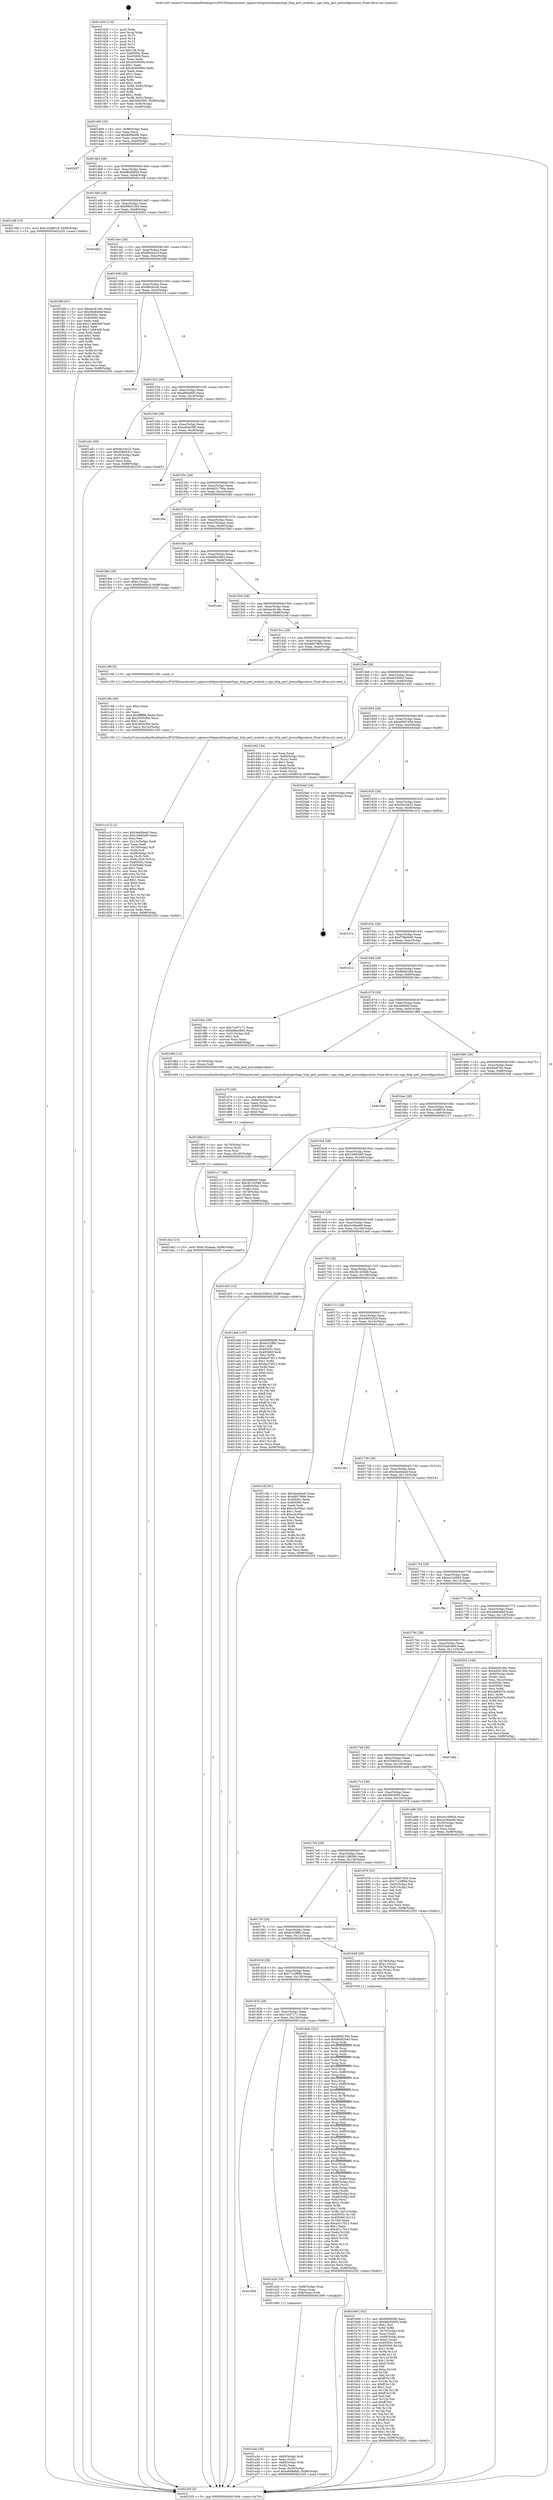 digraph "0x401420" {
  label = "0x401420 (/mnt/c/Users/mathe/Desktop/tcc/POCII/binaries/extr_nginxsrchttpmodulesperlngx_http_perl_module.c_ngx_http_perl_preconfiguration_Final-ollvm.out::main(0))"
  labelloc = "t"
  node[shape=record]

  Entry [label="",width=0.3,height=0.3,shape=circle,fillcolor=black,style=filled]
  "0x401494" [label="{
     0x401494 [32]\l
     | [instrs]\l
     &nbsp;&nbsp;0x401494 \<+6\>: mov -0x98(%rbp),%eax\l
     &nbsp;&nbsp;0x40149a \<+2\>: mov %eax,%ecx\l
     &nbsp;&nbsp;0x40149c \<+6\>: sub $0x80f0b0f6,%ecx\l
     &nbsp;&nbsp;0x4014a2 \<+6\>: mov %eax,-0xac(%rbp)\l
     &nbsp;&nbsp;0x4014a8 \<+6\>: mov %ecx,-0xb0(%rbp)\l
     &nbsp;&nbsp;0x4014ae \<+6\>: je 00000000004020f7 \<main+0xcd7\>\l
  }"]
  "0x4020f7" [label="{
     0x4020f7\l
  }", style=dashed]
  "0x4014b4" [label="{
     0x4014b4 [28]\l
     | [instrs]\l
     &nbsp;&nbsp;0x4014b4 \<+5\>: jmp 00000000004014b9 \<main+0x99\>\l
     &nbsp;&nbsp;0x4014b9 \<+6\>: mov -0xac(%rbp),%eax\l
     &nbsp;&nbsp;0x4014bf \<+5\>: sub $0x88a50654,%eax\l
     &nbsp;&nbsp;0x4014c4 \<+6\>: mov %eax,-0xb4(%rbp)\l
     &nbsp;&nbsp;0x4014ca \<+6\>: je 0000000000401c08 \<main+0x7e8\>\l
  }"]
  Exit [label="",width=0.3,height=0.3,shape=circle,fillcolor=black,style=filled,peripheries=2]
  "0x401c08" [label="{
     0x401c08 [15]\l
     | [instrs]\l
     &nbsp;&nbsp;0x401c08 \<+10\>: movl $0x145d8019,-0x98(%rbp)\l
     &nbsp;&nbsp;0x401c12 \<+5\>: jmp 0000000000402205 \<main+0xde5\>\l
  }"]
  "0x4014d0" [label="{
     0x4014d0 [28]\l
     | [instrs]\l
     &nbsp;&nbsp;0x4014d0 \<+5\>: jmp 00000000004014d5 \<main+0xb5\>\l
     &nbsp;&nbsp;0x4014d5 \<+6\>: mov -0xac(%rbp),%eax\l
     &nbsp;&nbsp;0x4014db \<+5\>: sub $0x89bf1504,%eax\l
     &nbsp;&nbsp;0x4014e0 \<+6\>: mov %eax,-0xb8(%rbp)\l
     &nbsp;&nbsp;0x4014e6 \<+6\>: je 00000000004020b2 \<main+0xc92\>\l
  }"]
  "0x401da2" [label="{
     0x401da2 [15]\l
     | [instrs]\l
     &nbsp;&nbsp;0x401da2 \<+10\>: movl $0xb782eeae,-0x98(%rbp)\l
     &nbsp;&nbsp;0x401dac \<+5\>: jmp 0000000000402205 \<main+0xde5\>\l
  }"]
  "0x4020b2" [label="{
     0x4020b2\l
  }", style=dashed]
  "0x4014ec" [label="{
     0x4014ec [28]\l
     | [instrs]\l
     &nbsp;&nbsp;0x4014ec \<+5\>: jmp 00000000004014f1 \<main+0xd1\>\l
     &nbsp;&nbsp;0x4014f1 \<+6\>: mov -0xac(%rbp),%eax\l
     &nbsp;&nbsp;0x4014f7 \<+5\>: sub $0x89d45ccf,%eax\l
     &nbsp;&nbsp;0x4014fc \<+6\>: mov %eax,-0xbc(%rbp)\l
     &nbsp;&nbsp;0x401502 \<+6\>: je 0000000000401fd9 \<main+0xbb9\>\l
  }"]
  "0x401d8d" [label="{
     0x401d8d [21]\l
     | [instrs]\l
     &nbsp;&nbsp;0x401d8d \<+4\>: mov -0x70(%rbp),%rcx\l
     &nbsp;&nbsp;0x401d91 \<+3\>: mov (%rcx),%rcx\l
     &nbsp;&nbsp;0x401d94 \<+3\>: mov %rcx,%rdi\l
     &nbsp;&nbsp;0x401d97 \<+6\>: mov %eax,-0x140(%rbp)\l
     &nbsp;&nbsp;0x401d9d \<+5\>: call 0000000000401030 \<free@plt\>\l
     | [calls]\l
     &nbsp;&nbsp;0x401030 \{1\} (unknown)\l
  }"]
  "0x401fd9" [label="{
     0x401fd9 [91]\l
     | [instrs]\l
     &nbsp;&nbsp;0x401fd9 \<+5\>: mov $0xbec8149c,%eax\l
     &nbsp;&nbsp;0x401fde \<+5\>: mov $0x49a648ef,%ecx\l
     &nbsp;&nbsp;0x401fe3 \<+7\>: mov 0x40505c,%edx\l
     &nbsp;&nbsp;0x401fea \<+7\>: mov 0x405060,%esi\l
     &nbsp;&nbsp;0x401ff1 \<+2\>: mov %edx,%edi\l
     &nbsp;&nbsp;0x401ff3 \<+6\>: add $0x114663d9,%edi\l
     &nbsp;&nbsp;0x401ff9 \<+3\>: sub $0x1,%edi\l
     &nbsp;&nbsp;0x401ffc \<+6\>: sub $0x114663d9,%edi\l
     &nbsp;&nbsp;0x402002 \<+3\>: imul %edi,%edx\l
     &nbsp;&nbsp;0x402005 \<+3\>: and $0x1,%edx\l
     &nbsp;&nbsp;0x402008 \<+3\>: cmp $0x0,%edx\l
     &nbsp;&nbsp;0x40200b \<+4\>: sete %r8b\l
     &nbsp;&nbsp;0x40200f \<+3\>: cmp $0xa,%esi\l
     &nbsp;&nbsp;0x402012 \<+4\>: setl %r9b\l
     &nbsp;&nbsp;0x402016 \<+3\>: mov %r8b,%r10b\l
     &nbsp;&nbsp;0x402019 \<+3\>: and %r9b,%r10b\l
     &nbsp;&nbsp;0x40201c \<+3\>: xor %r9b,%r8b\l
     &nbsp;&nbsp;0x40201f \<+3\>: or %r8b,%r10b\l
     &nbsp;&nbsp;0x402022 \<+4\>: test $0x1,%r10b\l
     &nbsp;&nbsp;0x402026 \<+3\>: cmovne %ecx,%eax\l
     &nbsp;&nbsp;0x402029 \<+6\>: mov %eax,-0x98(%rbp)\l
     &nbsp;&nbsp;0x40202f \<+5\>: jmp 0000000000402205 \<main+0xde5\>\l
  }"]
  "0x401508" [label="{
     0x401508 [28]\l
     | [instrs]\l
     &nbsp;&nbsp;0x401508 \<+5\>: jmp 000000000040150d \<main+0xed\>\l
     &nbsp;&nbsp;0x40150d \<+6\>: mov -0xac(%rbp),%eax\l
     &nbsp;&nbsp;0x401513 \<+5\>: sub $0x99cfe2c6,%eax\l
     &nbsp;&nbsp;0x401518 \<+6\>: mov %eax,-0xc0(%rbp)\l
     &nbsp;&nbsp;0x40151e \<+6\>: je 0000000000401f14 \<main+0xaf4\>\l
  }"]
  "0x401d70" [label="{
     0x401d70 [29]\l
     | [instrs]\l
     &nbsp;&nbsp;0x401d70 \<+10\>: movabs $0x4030d6,%rdi\l
     &nbsp;&nbsp;0x401d7a \<+4\>: mov -0x60(%rbp),%rcx\l
     &nbsp;&nbsp;0x401d7e \<+2\>: mov %eax,(%rcx)\l
     &nbsp;&nbsp;0x401d80 \<+4\>: mov -0x60(%rbp),%rcx\l
     &nbsp;&nbsp;0x401d84 \<+2\>: mov (%rcx),%esi\l
     &nbsp;&nbsp;0x401d86 \<+2\>: mov $0x0,%al\l
     &nbsp;&nbsp;0x401d88 \<+5\>: call 0000000000401040 \<printf@plt\>\l
     | [calls]\l
     &nbsp;&nbsp;0x401040 \{1\} (unknown)\l
  }"]
  "0x401f14" [label="{
     0x401f14\l
  }", style=dashed]
  "0x401524" [label="{
     0x401524 [28]\l
     | [instrs]\l
     &nbsp;&nbsp;0x401524 \<+5\>: jmp 0000000000401529 \<main+0x109\>\l
     &nbsp;&nbsp;0x401529 \<+6\>: mov -0xac(%rbp),%eax\l
     &nbsp;&nbsp;0x40152f \<+5\>: sub $0xa668dfd5,%eax\l
     &nbsp;&nbsp;0x401534 \<+6\>: mov %eax,-0xc4(%rbp)\l
     &nbsp;&nbsp;0x40153a \<+6\>: je 0000000000401a5c \<main+0x63c\>\l
  }"]
  "0x401cc3" [label="{
     0x401cc3 [112]\l
     | [instrs]\l
     &nbsp;&nbsp;0x401cc3 \<+5\>: mov $0x3ea0dea0,%ecx\l
     &nbsp;&nbsp;0x401cc8 \<+5\>: mov $0x1b993ef0,%edx\l
     &nbsp;&nbsp;0x401ccd \<+2\>: xor %esi,%esi\l
     &nbsp;&nbsp;0x401ccf \<+6\>: mov -0x13c(%rbp),%edi\l
     &nbsp;&nbsp;0x401cd5 \<+3\>: imul %eax,%edi\l
     &nbsp;&nbsp;0x401cd8 \<+4\>: mov -0x70(%rbp),%r8\l
     &nbsp;&nbsp;0x401cdc \<+3\>: mov (%r8),%r8\l
     &nbsp;&nbsp;0x401cdf \<+4\>: mov -0x68(%rbp),%r9\l
     &nbsp;&nbsp;0x401ce3 \<+3\>: movslq (%r9),%r9\l
     &nbsp;&nbsp;0x401ce6 \<+4\>: mov %edi,(%r8,%r9,4)\l
     &nbsp;&nbsp;0x401cea \<+7\>: mov 0x40505c,%eax\l
     &nbsp;&nbsp;0x401cf1 \<+7\>: mov 0x405060,%edi\l
     &nbsp;&nbsp;0x401cf8 \<+3\>: sub $0x1,%esi\l
     &nbsp;&nbsp;0x401cfb \<+3\>: mov %eax,%r10d\l
     &nbsp;&nbsp;0x401cfe \<+3\>: add %esi,%r10d\l
     &nbsp;&nbsp;0x401d01 \<+4\>: imul %r10d,%eax\l
     &nbsp;&nbsp;0x401d05 \<+3\>: and $0x1,%eax\l
     &nbsp;&nbsp;0x401d08 \<+3\>: cmp $0x0,%eax\l
     &nbsp;&nbsp;0x401d0b \<+4\>: sete %r11b\l
     &nbsp;&nbsp;0x401d0f \<+3\>: cmp $0xa,%edi\l
     &nbsp;&nbsp;0x401d12 \<+3\>: setl %bl\l
     &nbsp;&nbsp;0x401d15 \<+3\>: mov %r11b,%r14b\l
     &nbsp;&nbsp;0x401d18 \<+3\>: and %bl,%r14b\l
     &nbsp;&nbsp;0x401d1b \<+3\>: xor %bl,%r11b\l
     &nbsp;&nbsp;0x401d1e \<+3\>: or %r11b,%r14b\l
     &nbsp;&nbsp;0x401d21 \<+4\>: test $0x1,%r14b\l
     &nbsp;&nbsp;0x401d25 \<+3\>: cmovne %edx,%ecx\l
     &nbsp;&nbsp;0x401d28 \<+6\>: mov %ecx,-0x98(%rbp)\l
     &nbsp;&nbsp;0x401d2e \<+5\>: jmp 0000000000402205 \<main+0xde5\>\l
  }"]
  "0x401a5c" [label="{
     0x401a5c [30]\l
     | [instrs]\l
     &nbsp;&nbsp;0x401a5c \<+5\>: mov $0xf4e33e22,%eax\l
     &nbsp;&nbsp;0x401a61 \<+5\>: mov $0x5589241c,%ecx\l
     &nbsp;&nbsp;0x401a66 \<+3\>: mov -0x30(%rbp),%edx\l
     &nbsp;&nbsp;0x401a69 \<+3\>: cmp $0x1,%edx\l
     &nbsp;&nbsp;0x401a6c \<+3\>: cmovl %ecx,%eax\l
     &nbsp;&nbsp;0x401a6f \<+6\>: mov %eax,-0x98(%rbp)\l
     &nbsp;&nbsp;0x401a75 \<+5\>: jmp 0000000000402205 \<main+0xde5\>\l
  }"]
  "0x401540" [label="{
     0x401540 [28]\l
     | [instrs]\l
     &nbsp;&nbsp;0x401540 \<+5\>: jmp 0000000000401545 \<main+0x125\>\l
     &nbsp;&nbsp;0x401545 \<+6\>: mov -0xac(%rbp),%eax\l
     &nbsp;&nbsp;0x40154b \<+5\>: sub $0xad0a03f0,%eax\l
     &nbsp;&nbsp;0x401550 \<+6\>: mov %eax,-0xc8(%rbp)\l
     &nbsp;&nbsp;0x401556 \<+6\>: je 0000000000402197 \<main+0xd77\>\l
  }"]
  "0x401c9b" [label="{
     0x401c9b [40]\l
     | [instrs]\l
     &nbsp;&nbsp;0x401c9b \<+5\>: mov $0x2,%ecx\l
     &nbsp;&nbsp;0x401ca0 \<+1\>: cltd\l
     &nbsp;&nbsp;0x401ca1 \<+2\>: idiv %ecx\l
     &nbsp;&nbsp;0x401ca3 \<+6\>: imul $0xfffffffe,%edx,%ecx\l
     &nbsp;&nbsp;0x401ca9 \<+6\>: sub $0x2050cf0d,%ecx\l
     &nbsp;&nbsp;0x401caf \<+3\>: add $0x1,%ecx\l
     &nbsp;&nbsp;0x401cb2 \<+6\>: add $0x2050cf0d,%ecx\l
     &nbsp;&nbsp;0x401cb8 \<+6\>: mov %ecx,-0x13c(%rbp)\l
     &nbsp;&nbsp;0x401cbe \<+5\>: call 0000000000401160 \<next_i\>\l
     | [calls]\l
     &nbsp;&nbsp;0x401160 \{1\} (/mnt/c/Users/mathe/Desktop/tcc/POCII/binaries/extr_nginxsrchttpmodulesperlngx_http_perl_module.c_ngx_http_perl_preconfiguration_Final-ollvm.out::next_i)\l
  }"]
  "0x402197" [label="{
     0x402197\l
  }", style=dashed]
  "0x40155c" [label="{
     0x40155c [28]\l
     | [instrs]\l
     &nbsp;&nbsp;0x40155c \<+5\>: jmp 0000000000401561 \<main+0x141\>\l
     &nbsp;&nbsp;0x401561 \<+6\>: mov -0xac(%rbp),%eax\l
     &nbsp;&nbsp;0x401567 \<+5\>: sub $0xb0317b0a,%eax\l
     &nbsp;&nbsp;0x40156c \<+6\>: mov %eax,-0xcc(%rbp)\l
     &nbsp;&nbsp;0x401572 \<+6\>: je 0000000000401f4d \<main+0xb2d\>\l
  }"]
  "0x401b66" [label="{
     0x401b66 [162]\l
     | [instrs]\l
     &nbsp;&nbsp;0x401b66 \<+5\>: mov $0x80f0b0f6,%ecx\l
     &nbsp;&nbsp;0x401b6b \<+5\>: mov $0x88a50654,%edx\l
     &nbsp;&nbsp;0x401b70 \<+3\>: mov $0x1,%sil\l
     &nbsp;&nbsp;0x401b73 \<+3\>: xor %r8d,%r8d\l
     &nbsp;&nbsp;0x401b76 \<+4\>: mov -0x70(%rbp),%rdi\l
     &nbsp;&nbsp;0x401b7a \<+3\>: mov %rax,(%rdi)\l
     &nbsp;&nbsp;0x401b7d \<+4\>: mov -0x68(%rbp),%rax\l
     &nbsp;&nbsp;0x401b81 \<+6\>: movl $0x0,(%rax)\l
     &nbsp;&nbsp;0x401b87 \<+8\>: mov 0x40505c,%r9d\l
     &nbsp;&nbsp;0x401b8f \<+8\>: mov 0x405060,%r10d\l
     &nbsp;&nbsp;0x401b97 \<+4\>: sub $0x1,%r8d\l
     &nbsp;&nbsp;0x401b9b \<+3\>: mov %r9d,%r11d\l
     &nbsp;&nbsp;0x401b9e \<+3\>: add %r8d,%r11d\l
     &nbsp;&nbsp;0x401ba1 \<+4\>: imul %r11d,%r9d\l
     &nbsp;&nbsp;0x401ba5 \<+4\>: and $0x1,%r9d\l
     &nbsp;&nbsp;0x401ba9 \<+4\>: cmp $0x0,%r9d\l
     &nbsp;&nbsp;0x401bad \<+3\>: sete %bl\l
     &nbsp;&nbsp;0x401bb0 \<+4\>: cmp $0xa,%r10d\l
     &nbsp;&nbsp;0x401bb4 \<+4\>: setl %r14b\l
     &nbsp;&nbsp;0x401bb8 \<+3\>: mov %bl,%r15b\l
     &nbsp;&nbsp;0x401bbb \<+4\>: xor $0xff,%r15b\l
     &nbsp;&nbsp;0x401bbf \<+3\>: mov %r14b,%r12b\l
     &nbsp;&nbsp;0x401bc2 \<+4\>: xor $0xff,%r12b\l
     &nbsp;&nbsp;0x401bc6 \<+4\>: xor $0x1,%sil\l
     &nbsp;&nbsp;0x401bca \<+3\>: mov %r15b,%r13b\l
     &nbsp;&nbsp;0x401bcd \<+4\>: and $0xff,%r13b\l
     &nbsp;&nbsp;0x401bd1 \<+3\>: and %sil,%bl\l
     &nbsp;&nbsp;0x401bd4 \<+3\>: mov %r12b,%al\l
     &nbsp;&nbsp;0x401bd7 \<+2\>: and $0xff,%al\l
     &nbsp;&nbsp;0x401bd9 \<+3\>: and %sil,%r14b\l
     &nbsp;&nbsp;0x401bdc \<+3\>: or %bl,%r13b\l
     &nbsp;&nbsp;0x401bdf \<+3\>: or %r14b,%al\l
     &nbsp;&nbsp;0x401be2 \<+3\>: xor %al,%r13b\l
     &nbsp;&nbsp;0x401be5 \<+3\>: or %r12b,%r15b\l
     &nbsp;&nbsp;0x401be8 \<+4\>: xor $0xff,%r15b\l
     &nbsp;&nbsp;0x401bec \<+4\>: or $0x1,%sil\l
     &nbsp;&nbsp;0x401bf0 \<+3\>: and %sil,%r15b\l
     &nbsp;&nbsp;0x401bf3 \<+3\>: or %r15b,%r13b\l
     &nbsp;&nbsp;0x401bf6 \<+4\>: test $0x1,%r13b\l
     &nbsp;&nbsp;0x401bfa \<+3\>: cmovne %edx,%ecx\l
     &nbsp;&nbsp;0x401bfd \<+6\>: mov %ecx,-0x98(%rbp)\l
     &nbsp;&nbsp;0x401c03 \<+5\>: jmp 0000000000402205 \<main+0xde5\>\l
  }"]
  "0x401f4d" [label="{
     0x401f4d\l
  }", style=dashed]
  "0x401578" [label="{
     0x401578 [28]\l
     | [instrs]\l
     &nbsp;&nbsp;0x401578 \<+5\>: jmp 000000000040157d \<main+0x15d\>\l
     &nbsp;&nbsp;0x40157d \<+6\>: mov -0xac(%rbp),%eax\l
     &nbsp;&nbsp;0x401583 \<+5\>: sub $0xb782eeae,%eax\l
     &nbsp;&nbsp;0x401588 \<+6\>: mov %eax,-0xd0(%rbp)\l
     &nbsp;&nbsp;0x40158e \<+6\>: je 0000000000401fbd \<main+0xb9d\>\l
  }"]
  "0x401a3e" [label="{
     0x401a3e [30]\l
     | [instrs]\l
     &nbsp;&nbsp;0x401a3e \<+4\>: mov -0x80(%rbp),%rdi\l
     &nbsp;&nbsp;0x401a42 \<+2\>: mov %eax,(%rdi)\l
     &nbsp;&nbsp;0x401a44 \<+4\>: mov -0x80(%rbp),%rdi\l
     &nbsp;&nbsp;0x401a48 \<+2\>: mov (%rdi),%eax\l
     &nbsp;&nbsp;0x401a4a \<+3\>: mov %eax,-0x30(%rbp)\l
     &nbsp;&nbsp;0x401a4d \<+10\>: movl $0xa668dfd5,-0x98(%rbp)\l
     &nbsp;&nbsp;0x401a57 \<+5\>: jmp 0000000000402205 \<main+0xde5\>\l
  }"]
  "0x401fbd" [label="{
     0x401fbd [28]\l
     | [instrs]\l
     &nbsp;&nbsp;0x401fbd \<+7\>: mov -0x90(%rbp),%rax\l
     &nbsp;&nbsp;0x401fc4 \<+6\>: movl $0x0,(%rax)\l
     &nbsp;&nbsp;0x401fca \<+10\>: movl $0x89d45ccf,-0x98(%rbp)\l
     &nbsp;&nbsp;0x401fd4 \<+5\>: jmp 0000000000402205 \<main+0xde5\>\l
  }"]
  "0x401594" [label="{
     0x401594 [28]\l
     | [instrs]\l
     &nbsp;&nbsp;0x401594 \<+5\>: jmp 0000000000401599 \<main+0x179\>\l
     &nbsp;&nbsp;0x401599 \<+6\>: mov -0xac(%rbp),%eax\l
     &nbsp;&nbsp;0x40159f \<+5\>: sub $0xb8ba3662,%eax\l
     &nbsp;&nbsp;0x4015a4 \<+6\>: mov %eax,-0xd4(%rbp)\l
     &nbsp;&nbsp;0x4015aa \<+6\>: je 0000000000401a0a \<main+0x5ea\>\l
  }"]
  "0x401850" [label="{
     0x401850\l
  }", style=dashed]
  "0x401a0a" [label="{
     0x401a0a\l
  }", style=dashed]
  "0x4015b0" [label="{
     0x4015b0 [28]\l
     | [instrs]\l
     &nbsp;&nbsp;0x4015b0 \<+5\>: jmp 00000000004015b5 \<main+0x195\>\l
     &nbsp;&nbsp;0x4015b5 \<+6\>: mov -0xac(%rbp),%eax\l
     &nbsp;&nbsp;0x4015bb \<+5\>: sub $0xbec8149c,%eax\l
     &nbsp;&nbsp;0x4015c0 \<+6\>: mov %eax,-0xd8(%rbp)\l
     &nbsp;&nbsp;0x4015c6 \<+6\>: je 00000000004021ed \<main+0xdcd\>\l
  }"]
  "0x401a2b" [label="{
     0x401a2b [19]\l
     | [instrs]\l
     &nbsp;&nbsp;0x401a2b \<+7\>: mov -0x88(%rbp),%rax\l
     &nbsp;&nbsp;0x401a32 \<+3\>: mov (%rax),%rax\l
     &nbsp;&nbsp;0x401a35 \<+4\>: mov 0x8(%rax),%rdi\l
     &nbsp;&nbsp;0x401a39 \<+5\>: call 0000000000401060 \<atoi@plt\>\l
     | [calls]\l
     &nbsp;&nbsp;0x401060 \{1\} (unknown)\l
  }"]
  "0x4021ed" [label="{
     0x4021ed\l
  }", style=dashed]
  "0x4015cc" [label="{
     0x4015cc [28]\l
     | [instrs]\l
     &nbsp;&nbsp;0x4015cc \<+5\>: jmp 00000000004015d1 \<main+0x1b1\>\l
     &nbsp;&nbsp;0x4015d1 \<+6\>: mov -0xac(%rbp),%eax\l
     &nbsp;&nbsp;0x4015d7 \<+5\>: sub $0xd60796fe,%eax\l
     &nbsp;&nbsp;0x4015dc \<+6\>: mov %eax,-0xdc(%rbp)\l
     &nbsp;&nbsp;0x4015e2 \<+6\>: je 0000000000401c96 \<main+0x876\>\l
  }"]
  "0x401834" [label="{
     0x401834 [28]\l
     | [instrs]\l
     &nbsp;&nbsp;0x401834 \<+5\>: jmp 0000000000401839 \<main+0x419\>\l
     &nbsp;&nbsp;0x401839 \<+6\>: mov -0xac(%rbp),%eax\l
     &nbsp;&nbsp;0x40183f \<+5\>: sub $0x7cc67171,%eax\l
     &nbsp;&nbsp;0x401844 \<+6\>: mov %eax,-0x134(%rbp)\l
     &nbsp;&nbsp;0x40184a \<+6\>: je 0000000000401a2b \<main+0x60b\>\l
  }"]
  "0x401c96" [label="{
     0x401c96 [5]\l
     | [instrs]\l
     &nbsp;&nbsp;0x401c96 \<+5\>: call 0000000000401160 \<next_i\>\l
     | [calls]\l
     &nbsp;&nbsp;0x401160 \{1\} (/mnt/c/Users/mathe/Desktop/tcc/POCII/binaries/extr_nginxsrchttpmodulesperlngx_http_perl_module.c_ngx_http_perl_preconfiguration_Final-ollvm.out::next_i)\l
  }"]
  "0x4015e8" [label="{
     0x4015e8 [28]\l
     | [instrs]\l
     &nbsp;&nbsp;0x4015e8 \<+5\>: jmp 00000000004015ed \<main+0x1cd\>\l
     &nbsp;&nbsp;0x4015ed \<+6\>: mov -0xac(%rbp),%eax\l
     &nbsp;&nbsp;0x4015f3 \<+5\>: sub $0xdc550fc3,%eax\l
     &nbsp;&nbsp;0x4015f8 \<+6\>: mov %eax,-0xe0(%rbp)\l
     &nbsp;&nbsp;0x4015fe \<+6\>: je 0000000000401d42 \<main+0x922\>\l
  }"]
  "0x4018ab" [label="{
     0x4018ab [321]\l
     | [instrs]\l
     &nbsp;&nbsp;0x4018ab \<+5\>: mov $0x89bf1504,%eax\l
     &nbsp;&nbsp;0x4018b0 \<+5\>: mov $0xfb062040,%ecx\l
     &nbsp;&nbsp;0x4018b5 \<+3\>: mov %rsp,%rdx\l
     &nbsp;&nbsp;0x4018b8 \<+4\>: add $0xfffffffffffffff0,%rdx\l
     &nbsp;&nbsp;0x4018bc \<+3\>: mov %rdx,%rsp\l
     &nbsp;&nbsp;0x4018bf \<+7\>: mov %rdx,-0x90(%rbp)\l
     &nbsp;&nbsp;0x4018c6 \<+3\>: mov %rsp,%rdx\l
     &nbsp;&nbsp;0x4018c9 \<+4\>: add $0xfffffffffffffff0,%rdx\l
     &nbsp;&nbsp;0x4018cd \<+3\>: mov %rdx,%rsp\l
     &nbsp;&nbsp;0x4018d0 \<+3\>: mov %rsp,%rsi\l
     &nbsp;&nbsp;0x4018d3 \<+4\>: add $0xfffffffffffffff0,%rsi\l
     &nbsp;&nbsp;0x4018d7 \<+3\>: mov %rsi,%rsp\l
     &nbsp;&nbsp;0x4018da \<+7\>: mov %rsi,-0x88(%rbp)\l
     &nbsp;&nbsp;0x4018e1 \<+3\>: mov %rsp,%rsi\l
     &nbsp;&nbsp;0x4018e4 \<+4\>: add $0xfffffffffffffff0,%rsi\l
     &nbsp;&nbsp;0x4018e8 \<+3\>: mov %rsi,%rsp\l
     &nbsp;&nbsp;0x4018eb \<+4\>: mov %rsi,-0x80(%rbp)\l
     &nbsp;&nbsp;0x4018ef \<+3\>: mov %rsp,%rsi\l
     &nbsp;&nbsp;0x4018f2 \<+4\>: add $0xfffffffffffffff0,%rsi\l
     &nbsp;&nbsp;0x4018f6 \<+3\>: mov %rsi,%rsp\l
     &nbsp;&nbsp;0x4018f9 \<+4\>: mov %rsi,-0x78(%rbp)\l
     &nbsp;&nbsp;0x4018fd \<+3\>: mov %rsp,%rsi\l
     &nbsp;&nbsp;0x401900 \<+4\>: add $0xfffffffffffffff0,%rsi\l
     &nbsp;&nbsp;0x401904 \<+3\>: mov %rsi,%rsp\l
     &nbsp;&nbsp;0x401907 \<+4\>: mov %rsi,-0x70(%rbp)\l
     &nbsp;&nbsp;0x40190b \<+3\>: mov %rsp,%rsi\l
     &nbsp;&nbsp;0x40190e \<+4\>: add $0xfffffffffffffff0,%rsi\l
     &nbsp;&nbsp;0x401912 \<+3\>: mov %rsi,%rsp\l
     &nbsp;&nbsp;0x401915 \<+4\>: mov %rsi,-0x68(%rbp)\l
     &nbsp;&nbsp;0x401919 \<+3\>: mov %rsp,%rsi\l
     &nbsp;&nbsp;0x40191c \<+4\>: add $0xfffffffffffffff0,%rsi\l
     &nbsp;&nbsp;0x401920 \<+3\>: mov %rsi,%rsp\l
     &nbsp;&nbsp;0x401923 \<+4\>: mov %rsi,-0x60(%rbp)\l
     &nbsp;&nbsp;0x401927 \<+3\>: mov %rsp,%rsi\l
     &nbsp;&nbsp;0x40192a \<+4\>: add $0xfffffffffffffff0,%rsi\l
     &nbsp;&nbsp;0x40192e \<+3\>: mov %rsi,%rsp\l
     &nbsp;&nbsp;0x401931 \<+4\>: mov %rsi,-0x58(%rbp)\l
     &nbsp;&nbsp;0x401935 \<+3\>: mov %rsp,%rsi\l
     &nbsp;&nbsp;0x401938 \<+4\>: add $0xfffffffffffffff0,%rsi\l
     &nbsp;&nbsp;0x40193c \<+3\>: mov %rsi,%rsp\l
     &nbsp;&nbsp;0x40193f \<+4\>: mov %rsi,-0x50(%rbp)\l
     &nbsp;&nbsp;0x401943 \<+3\>: mov %rsp,%rsi\l
     &nbsp;&nbsp;0x401946 \<+4\>: add $0xfffffffffffffff0,%rsi\l
     &nbsp;&nbsp;0x40194a \<+3\>: mov %rsi,%rsp\l
     &nbsp;&nbsp;0x40194d \<+4\>: mov %rsi,-0x48(%rbp)\l
     &nbsp;&nbsp;0x401951 \<+3\>: mov %rsp,%rsi\l
     &nbsp;&nbsp;0x401954 \<+4\>: add $0xfffffffffffffff0,%rsi\l
     &nbsp;&nbsp;0x401958 \<+3\>: mov %rsi,%rsp\l
     &nbsp;&nbsp;0x40195b \<+4\>: mov %rsi,-0x40(%rbp)\l
     &nbsp;&nbsp;0x40195f \<+7\>: mov -0x90(%rbp),%rsi\l
     &nbsp;&nbsp;0x401966 \<+6\>: movl $0x0,(%rsi)\l
     &nbsp;&nbsp;0x40196c \<+6\>: mov -0x9c(%rbp),%edi\l
     &nbsp;&nbsp;0x401972 \<+2\>: mov %edi,(%rdx)\l
     &nbsp;&nbsp;0x401974 \<+7\>: mov -0x88(%rbp),%rsi\l
     &nbsp;&nbsp;0x40197b \<+7\>: mov -0xa8(%rbp),%r8\l
     &nbsp;&nbsp;0x401982 \<+3\>: mov %r8,(%rsi)\l
     &nbsp;&nbsp;0x401985 \<+3\>: cmpl $0x2,(%rdx)\l
     &nbsp;&nbsp;0x401988 \<+4\>: setne %r9b\l
     &nbsp;&nbsp;0x40198c \<+4\>: and $0x1,%r9b\l
     &nbsp;&nbsp;0x401990 \<+4\>: mov %r9b,-0x31(%rbp)\l
     &nbsp;&nbsp;0x401994 \<+8\>: mov 0x40505c,%r10d\l
     &nbsp;&nbsp;0x40199c \<+8\>: mov 0x405060,%r11d\l
     &nbsp;&nbsp;0x4019a4 \<+3\>: mov %r10d,%ebx\l
     &nbsp;&nbsp;0x4019a7 \<+6\>: add $0xa01c7b13,%ebx\l
     &nbsp;&nbsp;0x4019ad \<+3\>: sub $0x1,%ebx\l
     &nbsp;&nbsp;0x4019b0 \<+6\>: sub $0xa01c7b13,%ebx\l
     &nbsp;&nbsp;0x4019b6 \<+4\>: imul %ebx,%r10d\l
     &nbsp;&nbsp;0x4019ba \<+4\>: and $0x1,%r10d\l
     &nbsp;&nbsp;0x4019be \<+4\>: cmp $0x0,%r10d\l
     &nbsp;&nbsp;0x4019c2 \<+4\>: sete %r9b\l
     &nbsp;&nbsp;0x4019c6 \<+4\>: cmp $0xa,%r11d\l
     &nbsp;&nbsp;0x4019ca \<+4\>: setl %r14b\l
     &nbsp;&nbsp;0x4019ce \<+3\>: mov %r9b,%r15b\l
     &nbsp;&nbsp;0x4019d1 \<+3\>: and %r14b,%r15b\l
     &nbsp;&nbsp;0x4019d4 \<+3\>: xor %r14b,%r9b\l
     &nbsp;&nbsp;0x4019d7 \<+3\>: or %r9b,%r15b\l
     &nbsp;&nbsp;0x4019da \<+4\>: test $0x1,%r15b\l
     &nbsp;&nbsp;0x4019de \<+3\>: cmovne %ecx,%eax\l
     &nbsp;&nbsp;0x4019e1 \<+6\>: mov %eax,-0x98(%rbp)\l
     &nbsp;&nbsp;0x4019e7 \<+5\>: jmp 0000000000402205 \<main+0xde5\>\l
  }"]
  "0x401d42" [label="{
     0x401d42 [34]\l
     | [instrs]\l
     &nbsp;&nbsp;0x401d42 \<+2\>: xor %eax,%eax\l
     &nbsp;&nbsp;0x401d44 \<+4\>: mov -0x68(%rbp),%rcx\l
     &nbsp;&nbsp;0x401d48 \<+2\>: mov (%rcx),%edx\l
     &nbsp;&nbsp;0x401d4a \<+3\>: sub $0x1,%eax\l
     &nbsp;&nbsp;0x401d4d \<+2\>: sub %eax,%edx\l
     &nbsp;&nbsp;0x401d4f \<+4\>: mov -0x68(%rbp),%rcx\l
     &nbsp;&nbsp;0x401d53 \<+2\>: mov %edx,(%rcx)\l
     &nbsp;&nbsp;0x401d55 \<+10\>: movl $0x145d8019,-0x98(%rbp)\l
     &nbsp;&nbsp;0x401d5f \<+5\>: jmp 0000000000402205 \<main+0xde5\>\l
  }"]
  "0x401604" [label="{
     0x401604 [28]\l
     | [instrs]\l
     &nbsp;&nbsp;0x401604 \<+5\>: jmp 0000000000401609 \<main+0x1e9\>\l
     &nbsp;&nbsp;0x401609 \<+6\>: mov -0xac(%rbp),%eax\l
     &nbsp;&nbsp;0x40160f \<+5\>: sub $0xed567d0d,%eax\l
     &nbsp;&nbsp;0x401614 \<+6\>: mov %eax,-0xe4(%rbp)\l
     &nbsp;&nbsp;0x40161a \<+6\>: je 00000000004020a0 \<main+0xc80\>\l
  }"]
  "0x401818" [label="{
     0x401818 [28]\l
     | [instrs]\l
     &nbsp;&nbsp;0x401818 \<+5\>: jmp 000000000040181d \<main+0x3fd\>\l
     &nbsp;&nbsp;0x40181d \<+6\>: mov -0xac(%rbp),%eax\l
     &nbsp;&nbsp;0x401823 \<+5\>: sub $0x71c2f80b,%eax\l
     &nbsp;&nbsp;0x401828 \<+6\>: mov %eax,-0x130(%rbp)\l
     &nbsp;&nbsp;0x40182e \<+6\>: je 00000000004018ab \<main+0x48b\>\l
  }"]
  "0x4020a0" [label="{
     0x4020a0 [18]\l
     | [instrs]\l
     &nbsp;&nbsp;0x4020a0 \<+3\>: mov -0x2c(%rbp),%eax\l
     &nbsp;&nbsp;0x4020a3 \<+4\>: lea -0x28(%rbp),%rsp\l
     &nbsp;&nbsp;0x4020a7 \<+1\>: pop %rbx\l
     &nbsp;&nbsp;0x4020a8 \<+2\>: pop %r12\l
     &nbsp;&nbsp;0x4020aa \<+2\>: pop %r13\l
     &nbsp;&nbsp;0x4020ac \<+2\>: pop %r14\l
     &nbsp;&nbsp;0x4020ae \<+2\>: pop %r15\l
     &nbsp;&nbsp;0x4020b0 \<+1\>: pop %rbp\l
     &nbsp;&nbsp;0x4020b1 \<+1\>: ret\l
  }"]
  "0x401620" [label="{
     0x401620 [28]\l
     | [instrs]\l
     &nbsp;&nbsp;0x401620 \<+5\>: jmp 0000000000401625 \<main+0x205\>\l
     &nbsp;&nbsp;0x401625 \<+6\>: mov -0xac(%rbp),%eax\l
     &nbsp;&nbsp;0x40162b \<+5\>: sub $0xf4e33e22,%eax\l
     &nbsp;&nbsp;0x401630 \<+6\>: mov %eax,-0xe8(%rbp)\l
     &nbsp;&nbsp;0x401636 \<+6\>: je 0000000000401a7a \<main+0x65a\>\l
  }"]
  "0x401b49" [label="{
     0x401b49 [29]\l
     | [instrs]\l
     &nbsp;&nbsp;0x401b49 \<+4\>: mov -0x78(%rbp),%rax\l
     &nbsp;&nbsp;0x401b4d \<+6\>: movl $0x1,(%rax)\l
     &nbsp;&nbsp;0x401b53 \<+4\>: mov -0x78(%rbp),%rax\l
     &nbsp;&nbsp;0x401b57 \<+3\>: movslq (%rax),%rax\l
     &nbsp;&nbsp;0x401b5a \<+4\>: shl $0x2,%rax\l
     &nbsp;&nbsp;0x401b5e \<+3\>: mov %rax,%rdi\l
     &nbsp;&nbsp;0x401b61 \<+5\>: call 0000000000401050 \<malloc@plt\>\l
     | [calls]\l
     &nbsp;&nbsp;0x401050 \{1\} (unknown)\l
  }"]
  "0x401a7a" [label="{
     0x401a7a\l
  }", style=dashed]
  "0x40163c" [label="{
     0x40163c [28]\l
     | [instrs]\l
     &nbsp;&nbsp;0x40163c \<+5\>: jmp 0000000000401641 \<main+0x221\>\l
     &nbsp;&nbsp;0x401641 \<+6\>: mov -0xac(%rbp),%eax\l
     &nbsp;&nbsp;0x401647 \<+5\>: sub $0xf78b6949,%eax\l
     &nbsp;&nbsp;0x40164c \<+6\>: mov %eax,-0xec(%rbp)\l
     &nbsp;&nbsp;0x401652 \<+6\>: je 0000000000401e12 \<main+0x9f2\>\l
  }"]
  "0x4017fc" [label="{
     0x4017fc [28]\l
     | [instrs]\l
     &nbsp;&nbsp;0x4017fc \<+5\>: jmp 0000000000401801 \<main+0x3e1\>\l
     &nbsp;&nbsp;0x401801 \<+6\>: mov -0xac(%rbp),%eax\l
     &nbsp;&nbsp;0x401807 \<+5\>: sub $0x6c52ff9c,%eax\l
     &nbsp;&nbsp;0x40180c \<+6\>: mov %eax,-0x12c(%rbp)\l
     &nbsp;&nbsp;0x401812 \<+6\>: je 0000000000401b49 \<main+0x729\>\l
  }"]
  "0x401e12" [label="{
     0x401e12\l
  }", style=dashed]
  "0x401658" [label="{
     0x401658 [28]\l
     | [instrs]\l
     &nbsp;&nbsp;0x401658 \<+5\>: jmp 000000000040165d \<main+0x23d\>\l
     &nbsp;&nbsp;0x40165d \<+6\>: mov -0xac(%rbp),%eax\l
     &nbsp;&nbsp;0x401663 \<+5\>: sub $0xfb062040,%eax\l
     &nbsp;&nbsp;0x401668 \<+6\>: mov %eax,-0xf0(%rbp)\l
     &nbsp;&nbsp;0x40166e \<+6\>: je 00000000004019ec \<main+0x5cc\>\l
  }"]
  "0x401f23" [label="{
     0x401f23\l
  }", style=dashed]
  "0x4019ec" [label="{
     0x4019ec [30]\l
     | [instrs]\l
     &nbsp;&nbsp;0x4019ec \<+5\>: mov $0x7cc67171,%eax\l
     &nbsp;&nbsp;0x4019f1 \<+5\>: mov $0xb8ba3662,%ecx\l
     &nbsp;&nbsp;0x4019f6 \<+3\>: mov -0x31(%rbp),%dl\l
     &nbsp;&nbsp;0x4019f9 \<+3\>: test $0x1,%dl\l
     &nbsp;&nbsp;0x4019fc \<+3\>: cmovne %ecx,%eax\l
     &nbsp;&nbsp;0x4019ff \<+6\>: mov %eax,-0x98(%rbp)\l
     &nbsp;&nbsp;0x401a05 \<+5\>: jmp 0000000000402205 \<main+0xde5\>\l
  }"]
  "0x401674" [label="{
     0x401674 [28]\l
     | [instrs]\l
     &nbsp;&nbsp;0x401674 \<+5\>: jmp 0000000000401679 \<main+0x259\>\l
     &nbsp;&nbsp;0x401679 \<+6\>: mov -0xac(%rbp),%eax\l
     &nbsp;&nbsp;0x40167f \<+5\>: sub $0x4d9e60,%eax\l
     &nbsp;&nbsp;0x401684 \<+6\>: mov %eax,-0xf4(%rbp)\l
     &nbsp;&nbsp;0x40168a \<+6\>: je 0000000000401d64 \<main+0x944\>\l
  }"]
  "0x401420" [label="{
     0x401420 [116]\l
     | [instrs]\l
     &nbsp;&nbsp;0x401420 \<+1\>: push %rbp\l
     &nbsp;&nbsp;0x401421 \<+3\>: mov %rsp,%rbp\l
     &nbsp;&nbsp;0x401424 \<+2\>: push %r15\l
     &nbsp;&nbsp;0x401426 \<+2\>: push %r14\l
     &nbsp;&nbsp;0x401428 \<+2\>: push %r13\l
     &nbsp;&nbsp;0x40142a \<+2\>: push %r12\l
     &nbsp;&nbsp;0x40142c \<+1\>: push %rbx\l
     &nbsp;&nbsp;0x40142d \<+7\>: sub $0x138,%rsp\l
     &nbsp;&nbsp;0x401434 \<+7\>: mov 0x40505c,%eax\l
     &nbsp;&nbsp;0x40143b \<+7\>: mov 0x405060,%ecx\l
     &nbsp;&nbsp;0x401442 \<+2\>: mov %eax,%edx\l
     &nbsp;&nbsp;0x401444 \<+6\>: add $0x4450009e,%edx\l
     &nbsp;&nbsp;0x40144a \<+3\>: sub $0x1,%edx\l
     &nbsp;&nbsp;0x40144d \<+6\>: sub $0x4450009e,%edx\l
     &nbsp;&nbsp;0x401453 \<+3\>: imul %edx,%eax\l
     &nbsp;&nbsp;0x401456 \<+3\>: and $0x1,%eax\l
     &nbsp;&nbsp;0x401459 \<+3\>: cmp $0x0,%eax\l
     &nbsp;&nbsp;0x40145c \<+4\>: sete %r8b\l
     &nbsp;&nbsp;0x401460 \<+4\>: and $0x1,%r8b\l
     &nbsp;&nbsp;0x401464 \<+7\>: mov %r8b,-0x92(%rbp)\l
     &nbsp;&nbsp;0x40146b \<+3\>: cmp $0xa,%ecx\l
     &nbsp;&nbsp;0x40146e \<+4\>: setl %r8b\l
     &nbsp;&nbsp;0x401472 \<+4\>: and $0x1,%r8b\l
     &nbsp;&nbsp;0x401476 \<+7\>: mov %r8b,-0x91(%rbp)\l
     &nbsp;&nbsp;0x40147d \<+10\>: movl $0x5fdcf395,-0x98(%rbp)\l
     &nbsp;&nbsp;0x401487 \<+6\>: mov %edi,-0x9c(%rbp)\l
     &nbsp;&nbsp;0x40148d \<+7\>: mov %rsi,-0xa8(%rbp)\l
  }"]
  "0x401d64" [label="{
     0x401d64 [12]\l
     | [instrs]\l
     &nbsp;&nbsp;0x401d64 \<+4\>: mov -0x70(%rbp),%rax\l
     &nbsp;&nbsp;0x401d68 \<+3\>: mov (%rax),%rdi\l
     &nbsp;&nbsp;0x401d6b \<+5\>: call 0000000000401400 \<ngx_http_perl_preconfiguration\>\l
     | [calls]\l
     &nbsp;&nbsp;0x401400 \{1\} (/mnt/c/Users/mathe/Desktop/tcc/POCII/binaries/extr_nginxsrchttpmodulesperlngx_http_perl_module.c_ngx_http_perl_preconfiguration_Final-ollvm.out::ngx_http_perl_preconfiguration)\l
  }"]
  "0x401690" [label="{
     0x401690 [28]\l
     | [instrs]\l
     &nbsp;&nbsp;0x401690 \<+5\>: jmp 0000000000401695 \<main+0x275\>\l
     &nbsp;&nbsp;0x401695 \<+6\>: mov -0xac(%rbp),%eax\l
     &nbsp;&nbsp;0x40169b \<+5\>: sub $0x84af764,%eax\l
     &nbsp;&nbsp;0x4016a0 \<+6\>: mov %eax,-0xf8(%rbp)\l
     &nbsp;&nbsp;0x4016a6 \<+6\>: je 0000000000401fa9 \<main+0xb89\>\l
  }"]
  "0x402205" [label="{
     0x402205 [5]\l
     | [instrs]\l
     &nbsp;&nbsp;0x402205 \<+5\>: jmp 0000000000401494 \<main+0x74\>\l
  }"]
  "0x401fa9" [label="{
     0x401fa9\l
  }", style=dashed]
  "0x4016ac" [label="{
     0x4016ac [28]\l
     | [instrs]\l
     &nbsp;&nbsp;0x4016ac \<+5\>: jmp 00000000004016b1 \<main+0x291\>\l
     &nbsp;&nbsp;0x4016b1 \<+6\>: mov -0xac(%rbp),%eax\l
     &nbsp;&nbsp;0x4016b7 \<+5\>: sub $0x145d8019,%eax\l
     &nbsp;&nbsp;0x4016bc \<+6\>: mov %eax,-0xfc(%rbp)\l
     &nbsp;&nbsp;0x4016c2 \<+6\>: je 0000000000401c17 \<main+0x7f7\>\l
  }"]
  "0x4017e0" [label="{
     0x4017e0 [28]\l
     | [instrs]\l
     &nbsp;&nbsp;0x4017e0 \<+5\>: jmp 00000000004017e5 \<main+0x3c5\>\l
     &nbsp;&nbsp;0x4017e5 \<+6\>: mov -0xac(%rbp),%eax\l
     &nbsp;&nbsp;0x4017eb \<+5\>: sub $0x61188566,%eax\l
     &nbsp;&nbsp;0x4017f0 \<+6\>: mov %eax,-0x128(%rbp)\l
     &nbsp;&nbsp;0x4017f6 \<+6\>: je 0000000000401f23 \<main+0xb03\>\l
  }"]
  "0x401c17" [label="{
     0x401c17 [36]\l
     | [instrs]\l
     &nbsp;&nbsp;0x401c17 \<+5\>: mov $0x4d9e60,%eax\l
     &nbsp;&nbsp;0x401c1c \<+5\>: mov $0x3b1435d8,%ecx\l
     &nbsp;&nbsp;0x401c21 \<+4\>: mov -0x68(%rbp),%rdx\l
     &nbsp;&nbsp;0x401c25 \<+2\>: mov (%rdx),%esi\l
     &nbsp;&nbsp;0x401c27 \<+4\>: mov -0x78(%rbp),%rdx\l
     &nbsp;&nbsp;0x401c2b \<+2\>: cmp (%rdx),%esi\l
     &nbsp;&nbsp;0x401c2d \<+3\>: cmovl %ecx,%eax\l
     &nbsp;&nbsp;0x401c30 \<+6\>: mov %eax,-0x98(%rbp)\l
     &nbsp;&nbsp;0x401c36 \<+5\>: jmp 0000000000402205 \<main+0xde5\>\l
  }"]
  "0x4016c8" [label="{
     0x4016c8 [28]\l
     | [instrs]\l
     &nbsp;&nbsp;0x4016c8 \<+5\>: jmp 00000000004016cd \<main+0x2ad\>\l
     &nbsp;&nbsp;0x4016cd \<+6\>: mov -0xac(%rbp),%eax\l
     &nbsp;&nbsp;0x4016d3 \<+5\>: sub $0x1b993ef0,%eax\l
     &nbsp;&nbsp;0x4016d8 \<+6\>: mov %eax,-0x100(%rbp)\l
     &nbsp;&nbsp;0x4016de \<+6\>: je 0000000000401d33 \<main+0x913\>\l
  }"]
  "0x401876" [label="{
     0x401876 [53]\l
     | [instrs]\l
     &nbsp;&nbsp;0x401876 \<+5\>: mov $0x89bf1504,%eax\l
     &nbsp;&nbsp;0x40187b \<+5\>: mov $0x71c2f80b,%ecx\l
     &nbsp;&nbsp;0x401880 \<+6\>: mov -0x92(%rbp),%dl\l
     &nbsp;&nbsp;0x401886 \<+7\>: mov -0x91(%rbp),%sil\l
     &nbsp;&nbsp;0x40188d \<+3\>: mov %dl,%dil\l
     &nbsp;&nbsp;0x401890 \<+3\>: and %sil,%dil\l
     &nbsp;&nbsp;0x401893 \<+3\>: xor %sil,%dl\l
     &nbsp;&nbsp;0x401896 \<+3\>: or %dl,%dil\l
     &nbsp;&nbsp;0x401899 \<+4\>: test $0x1,%dil\l
     &nbsp;&nbsp;0x40189d \<+3\>: cmovne %ecx,%eax\l
     &nbsp;&nbsp;0x4018a0 \<+6\>: mov %eax,-0x98(%rbp)\l
     &nbsp;&nbsp;0x4018a6 \<+5\>: jmp 0000000000402205 \<main+0xde5\>\l
  }"]
  "0x401d33" [label="{
     0x401d33 [15]\l
     | [instrs]\l
     &nbsp;&nbsp;0x401d33 \<+10\>: movl $0xdc550fc3,-0x98(%rbp)\l
     &nbsp;&nbsp;0x401d3d \<+5\>: jmp 0000000000402205 \<main+0xde5\>\l
  }"]
  "0x4016e4" [label="{
     0x4016e4 [28]\l
     | [instrs]\l
     &nbsp;&nbsp;0x4016e4 \<+5\>: jmp 00000000004016e9 \<main+0x2c9\>\l
     &nbsp;&nbsp;0x4016e9 \<+6\>: mov -0xac(%rbp),%eax\l
     &nbsp;&nbsp;0x4016ef \<+5\>: sub $0x2c36ae69,%eax\l
     &nbsp;&nbsp;0x4016f4 \<+6\>: mov %eax,-0x104(%rbp)\l
     &nbsp;&nbsp;0x4016fa \<+6\>: je 0000000000401ab6 \<main+0x696\>\l
  }"]
  "0x4017c4" [label="{
     0x4017c4 [28]\l
     | [instrs]\l
     &nbsp;&nbsp;0x4017c4 \<+5\>: jmp 00000000004017c9 \<main+0x3a9\>\l
     &nbsp;&nbsp;0x4017c9 \<+6\>: mov -0xac(%rbp),%eax\l
     &nbsp;&nbsp;0x4017cf \<+5\>: sub $0x5fdcf395,%eax\l
     &nbsp;&nbsp;0x4017d4 \<+6\>: mov %eax,-0x124(%rbp)\l
     &nbsp;&nbsp;0x4017da \<+6\>: je 0000000000401876 \<main+0x456\>\l
  }"]
  "0x401ab6" [label="{
     0x401ab6 [147]\l
     | [instrs]\l
     &nbsp;&nbsp;0x401ab6 \<+5\>: mov $0x80f0b0f6,%eax\l
     &nbsp;&nbsp;0x401abb \<+5\>: mov $0x6c52ff9c,%ecx\l
     &nbsp;&nbsp;0x401ac0 \<+2\>: mov $0x1,%dl\l
     &nbsp;&nbsp;0x401ac2 \<+7\>: mov 0x40505c,%esi\l
     &nbsp;&nbsp;0x401ac9 \<+7\>: mov 0x405060,%edi\l
     &nbsp;&nbsp;0x401ad0 \<+3\>: mov %esi,%r8d\l
     &nbsp;&nbsp;0x401ad3 \<+7\>: sub $0x6a374f12,%r8d\l
     &nbsp;&nbsp;0x401ada \<+4\>: sub $0x1,%r8d\l
     &nbsp;&nbsp;0x401ade \<+7\>: add $0x6a374f12,%r8d\l
     &nbsp;&nbsp;0x401ae5 \<+4\>: imul %r8d,%esi\l
     &nbsp;&nbsp;0x401ae9 \<+3\>: and $0x1,%esi\l
     &nbsp;&nbsp;0x401aec \<+3\>: cmp $0x0,%esi\l
     &nbsp;&nbsp;0x401aef \<+4\>: sete %r9b\l
     &nbsp;&nbsp;0x401af3 \<+3\>: cmp $0xa,%edi\l
     &nbsp;&nbsp;0x401af6 \<+4\>: setl %r10b\l
     &nbsp;&nbsp;0x401afa \<+3\>: mov %r9b,%r11b\l
     &nbsp;&nbsp;0x401afd \<+4\>: xor $0xff,%r11b\l
     &nbsp;&nbsp;0x401b01 \<+3\>: mov %r10b,%bl\l
     &nbsp;&nbsp;0x401b04 \<+3\>: xor $0xff,%bl\l
     &nbsp;&nbsp;0x401b07 \<+3\>: xor $0x1,%dl\l
     &nbsp;&nbsp;0x401b0a \<+3\>: mov %r11b,%r14b\l
     &nbsp;&nbsp;0x401b0d \<+4\>: and $0xff,%r14b\l
     &nbsp;&nbsp;0x401b11 \<+3\>: and %dl,%r9b\l
     &nbsp;&nbsp;0x401b14 \<+3\>: mov %bl,%r15b\l
     &nbsp;&nbsp;0x401b17 \<+4\>: and $0xff,%r15b\l
     &nbsp;&nbsp;0x401b1b \<+3\>: and %dl,%r10b\l
     &nbsp;&nbsp;0x401b1e \<+3\>: or %r9b,%r14b\l
     &nbsp;&nbsp;0x401b21 \<+3\>: or %r10b,%r15b\l
     &nbsp;&nbsp;0x401b24 \<+3\>: xor %r15b,%r14b\l
     &nbsp;&nbsp;0x401b27 \<+3\>: or %bl,%r11b\l
     &nbsp;&nbsp;0x401b2a \<+4\>: xor $0xff,%r11b\l
     &nbsp;&nbsp;0x401b2e \<+3\>: or $0x1,%dl\l
     &nbsp;&nbsp;0x401b31 \<+3\>: and %dl,%r11b\l
     &nbsp;&nbsp;0x401b34 \<+3\>: or %r11b,%r14b\l
     &nbsp;&nbsp;0x401b37 \<+4\>: test $0x1,%r14b\l
     &nbsp;&nbsp;0x401b3b \<+3\>: cmovne %ecx,%eax\l
     &nbsp;&nbsp;0x401b3e \<+6\>: mov %eax,-0x98(%rbp)\l
     &nbsp;&nbsp;0x401b44 \<+5\>: jmp 0000000000402205 \<main+0xde5\>\l
  }"]
  "0x401700" [label="{
     0x401700 [28]\l
     | [instrs]\l
     &nbsp;&nbsp;0x401700 \<+5\>: jmp 0000000000401705 \<main+0x2e5\>\l
     &nbsp;&nbsp;0x401705 \<+6\>: mov -0xac(%rbp),%eax\l
     &nbsp;&nbsp;0x40170b \<+5\>: sub $0x3b1435d8,%eax\l
     &nbsp;&nbsp;0x401710 \<+6\>: mov %eax,-0x108(%rbp)\l
     &nbsp;&nbsp;0x401716 \<+6\>: je 0000000000401c3b \<main+0x81b\>\l
  }"]
  "0x401a98" [label="{
     0x401a98 [30]\l
     | [instrs]\l
     &nbsp;&nbsp;0x401a98 \<+5\>: mov $0x4410d85d,%eax\l
     &nbsp;&nbsp;0x401a9d \<+5\>: mov $0x2c36ae69,%ecx\l
     &nbsp;&nbsp;0x401aa2 \<+3\>: mov -0x30(%rbp),%edx\l
     &nbsp;&nbsp;0x401aa5 \<+3\>: cmp $0x0,%edx\l
     &nbsp;&nbsp;0x401aa8 \<+3\>: cmove %ecx,%eax\l
     &nbsp;&nbsp;0x401aab \<+6\>: mov %eax,-0x98(%rbp)\l
     &nbsp;&nbsp;0x401ab1 \<+5\>: jmp 0000000000402205 \<main+0xde5\>\l
  }"]
  "0x401c3b" [label="{
     0x401c3b [91]\l
     | [instrs]\l
     &nbsp;&nbsp;0x401c3b \<+5\>: mov $0x3ea0dea0,%eax\l
     &nbsp;&nbsp;0x401c40 \<+5\>: mov $0xd60796fe,%ecx\l
     &nbsp;&nbsp;0x401c45 \<+7\>: mov 0x40505c,%edx\l
     &nbsp;&nbsp;0x401c4c \<+7\>: mov 0x405060,%esi\l
     &nbsp;&nbsp;0x401c53 \<+2\>: mov %edx,%edi\l
     &nbsp;&nbsp;0x401c55 \<+6\>: add $0xccb304a1,%edi\l
     &nbsp;&nbsp;0x401c5b \<+3\>: sub $0x1,%edi\l
     &nbsp;&nbsp;0x401c5e \<+6\>: sub $0xccb304a1,%edi\l
     &nbsp;&nbsp;0x401c64 \<+3\>: imul %edi,%edx\l
     &nbsp;&nbsp;0x401c67 \<+3\>: and $0x1,%edx\l
     &nbsp;&nbsp;0x401c6a \<+3\>: cmp $0x0,%edx\l
     &nbsp;&nbsp;0x401c6d \<+4\>: sete %r8b\l
     &nbsp;&nbsp;0x401c71 \<+3\>: cmp $0xa,%esi\l
     &nbsp;&nbsp;0x401c74 \<+4\>: setl %r9b\l
     &nbsp;&nbsp;0x401c78 \<+3\>: mov %r8b,%r10b\l
     &nbsp;&nbsp;0x401c7b \<+3\>: and %r9b,%r10b\l
     &nbsp;&nbsp;0x401c7e \<+3\>: xor %r9b,%r8b\l
     &nbsp;&nbsp;0x401c81 \<+3\>: or %r8b,%r10b\l
     &nbsp;&nbsp;0x401c84 \<+4\>: test $0x1,%r10b\l
     &nbsp;&nbsp;0x401c88 \<+3\>: cmovne %ecx,%eax\l
     &nbsp;&nbsp;0x401c8b \<+6\>: mov %eax,-0x98(%rbp)\l
     &nbsp;&nbsp;0x401c91 \<+5\>: jmp 0000000000402205 \<main+0xde5\>\l
  }"]
  "0x40171c" [label="{
     0x40171c [28]\l
     | [instrs]\l
     &nbsp;&nbsp;0x40171c \<+5\>: jmp 0000000000401721 \<main+0x301\>\l
     &nbsp;&nbsp;0x401721 \<+6\>: mov -0xac(%rbp),%eax\l
     &nbsp;&nbsp;0x401727 \<+5\>: sub $0x3d653320,%eax\l
     &nbsp;&nbsp;0x40172c \<+6\>: mov %eax,-0x10c(%rbp)\l
     &nbsp;&nbsp;0x401732 \<+6\>: je 0000000000401db1 \<main+0x991\>\l
  }"]
  "0x4017a8" [label="{
     0x4017a8 [28]\l
     | [instrs]\l
     &nbsp;&nbsp;0x4017a8 \<+5\>: jmp 00000000004017ad \<main+0x38d\>\l
     &nbsp;&nbsp;0x4017ad \<+6\>: mov -0xac(%rbp),%eax\l
     &nbsp;&nbsp;0x4017b3 \<+5\>: sub $0x5589241c,%eax\l
     &nbsp;&nbsp;0x4017b8 \<+6\>: mov %eax,-0x120(%rbp)\l
     &nbsp;&nbsp;0x4017be \<+6\>: je 0000000000401a98 \<main+0x678\>\l
  }"]
  "0x401db1" [label="{
     0x401db1\l
  }", style=dashed]
  "0x401738" [label="{
     0x401738 [28]\l
     | [instrs]\l
     &nbsp;&nbsp;0x401738 \<+5\>: jmp 000000000040173d \<main+0x31d\>\l
     &nbsp;&nbsp;0x40173d \<+6\>: mov -0xac(%rbp),%eax\l
     &nbsp;&nbsp;0x401743 \<+5\>: sub $0x3ea0dea0,%eax\l
     &nbsp;&nbsp;0x401748 \<+6\>: mov %eax,-0x110(%rbp)\l
     &nbsp;&nbsp;0x40174e \<+6\>: je 0000000000402134 \<main+0xd14\>\l
  }"]
  "0x401dee" [label="{
     0x401dee\l
  }", style=dashed]
  "0x402134" [label="{
     0x402134\l
  }", style=dashed]
  "0x401754" [label="{
     0x401754 [28]\l
     | [instrs]\l
     &nbsp;&nbsp;0x401754 \<+5\>: jmp 0000000000401759 \<main+0x339\>\l
     &nbsp;&nbsp;0x401759 \<+6\>: mov -0xac(%rbp),%eax\l
     &nbsp;&nbsp;0x40175f \<+5\>: sub $0x4410d85d,%eax\l
     &nbsp;&nbsp;0x401764 \<+6\>: mov %eax,-0x114(%rbp)\l
     &nbsp;&nbsp;0x40176a \<+6\>: je 0000000000401f9a \<main+0xb7a\>\l
  }"]
  "0x40178c" [label="{
     0x40178c [28]\l
     | [instrs]\l
     &nbsp;&nbsp;0x40178c \<+5\>: jmp 0000000000401791 \<main+0x371\>\l
     &nbsp;&nbsp;0x401791 \<+6\>: mov -0xac(%rbp),%eax\l
     &nbsp;&nbsp;0x401797 \<+5\>: sub $0x52a6c6e6,%eax\l
     &nbsp;&nbsp;0x40179c \<+6\>: mov %eax,-0x11c(%rbp)\l
     &nbsp;&nbsp;0x4017a2 \<+6\>: je 0000000000401dee \<main+0x9ce\>\l
  }"]
  "0x401f9a" [label="{
     0x401f9a\l
  }", style=dashed]
  "0x401770" [label="{
     0x401770 [28]\l
     | [instrs]\l
     &nbsp;&nbsp;0x401770 \<+5\>: jmp 0000000000401775 \<main+0x355\>\l
     &nbsp;&nbsp;0x401775 \<+6\>: mov -0xac(%rbp),%eax\l
     &nbsp;&nbsp;0x40177b \<+5\>: sub $0x49a648ef,%eax\l
     &nbsp;&nbsp;0x401780 \<+6\>: mov %eax,-0x118(%rbp)\l
     &nbsp;&nbsp;0x401786 \<+6\>: je 0000000000402034 \<main+0xc14\>\l
  }"]
  "0x402034" [label="{
     0x402034 [108]\l
     | [instrs]\l
     &nbsp;&nbsp;0x402034 \<+5\>: mov $0xbec8149c,%eax\l
     &nbsp;&nbsp;0x402039 \<+5\>: mov $0xed567d0d,%ecx\l
     &nbsp;&nbsp;0x40203e \<+7\>: mov -0x90(%rbp),%rdx\l
     &nbsp;&nbsp;0x402045 \<+2\>: mov (%rdx),%esi\l
     &nbsp;&nbsp;0x402047 \<+3\>: mov %esi,-0x2c(%rbp)\l
     &nbsp;&nbsp;0x40204a \<+7\>: mov 0x40505c,%esi\l
     &nbsp;&nbsp;0x402051 \<+7\>: mov 0x405060,%edi\l
     &nbsp;&nbsp;0x402058 \<+3\>: mov %esi,%r8d\l
     &nbsp;&nbsp;0x40205b \<+7\>: sub $0xcbf0457b,%r8d\l
     &nbsp;&nbsp;0x402062 \<+4\>: sub $0x1,%r8d\l
     &nbsp;&nbsp;0x402066 \<+7\>: add $0xcbf0457b,%r8d\l
     &nbsp;&nbsp;0x40206d \<+4\>: imul %r8d,%esi\l
     &nbsp;&nbsp;0x402071 \<+3\>: and $0x1,%esi\l
     &nbsp;&nbsp;0x402074 \<+3\>: cmp $0x0,%esi\l
     &nbsp;&nbsp;0x402077 \<+4\>: sete %r9b\l
     &nbsp;&nbsp;0x40207b \<+3\>: cmp $0xa,%edi\l
     &nbsp;&nbsp;0x40207e \<+4\>: setl %r10b\l
     &nbsp;&nbsp;0x402082 \<+3\>: mov %r9b,%r11b\l
     &nbsp;&nbsp;0x402085 \<+3\>: and %r10b,%r11b\l
     &nbsp;&nbsp;0x402088 \<+3\>: xor %r10b,%r9b\l
     &nbsp;&nbsp;0x40208b \<+3\>: or %r9b,%r11b\l
     &nbsp;&nbsp;0x40208e \<+4\>: test $0x1,%r11b\l
     &nbsp;&nbsp;0x402092 \<+3\>: cmovne %ecx,%eax\l
     &nbsp;&nbsp;0x402095 \<+6\>: mov %eax,-0x98(%rbp)\l
     &nbsp;&nbsp;0x40209b \<+5\>: jmp 0000000000402205 \<main+0xde5\>\l
  }"]
  Entry -> "0x401420" [label=" 1"]
  "0x401494" -> "0x4020f7" [label=" 0"]
  "0x401494" -> "0x4014b4" [label=" 20"]
  "0x4020a0" -> Exit [label=" 1"]
  "0x4014b4" -> "0x401c08" [label=" 1"]
  "0x4014b4" -> "0x4014d0" [label=" 19"]
  "0x402034" -> "0x402205" [label=" 1"]
  "0x4014d0" -> "0x4020b2" [label=" 0"]
  "0x4014d0" -> "0x4014ec" [label=" 19"]
  "0x401fd9" -> "0x402205" [label=" 1"]
  "0x4014ec" -> "0x401fd9" [label=" 1"]
  "0x4014ec" -> "0x401508" [label=" 18"]
  "0x401fbd" -> "0x402205" [label=" 1"]
  "0x401508" -> "0x401f14" [label=" 0"]
  "0x401508" -> "0x401524" [label=" 18"]
  "0x401da2" -> "0x402205" [label=" 1"]
  "0x401524" -> "0x401a5c" [label=" 1"]
  "0x401524" -> "0x401540" [label=" 17"]
  "0x401d8d" -> "0x401da2" [label=" 1"]
  "0x401540" -> "0x402197" [label=" 0"]
  "0x401540" -> "0x40155c" [label=" 17"]
  "0x401d70" -> "0x401d8d" [label=" 1"]
  "0x40155c" -> "0x401f4d" [label=" 0"]
  "0x40155c" -> "0x401578" [label=" 17"]
  "0x401d64" -> "0x401d70" [label=" 1"]
  "0x401578" -> "0x401fbd" [label=" 1"]
  "0x401578" -> "0x401594" [label=" 16"]
  "0x401d42" -> "0x402205" [label=" 1"]
  "0x401594" -> "0x401a0a" [label=" 0"]
  "0x401594" -> "0x4015b0" [label=" 16"]
  "0x401d33" -> "0x402205" [label=" 1"]
  "0x4015b0" -> "0x4021ed" [label=" 0"]
  "0x4015b0" -> "0x4015cc" [label=" 16"]
  "0x401cc3" -> "0x402205" [label=" 1"]
  "0x4015cc" -> "0x401c96" [label=" 1"]
  "0x4015cc" -> "0x4015e8" [label=" 15"]
  "0x401c3b" -> "0x402205" [label=" 1"]
  "0x4015e8" -> "0x401d42" [label=" 1"]
  "0x4015e8" -> "0x401604" [label=" 14"]
  "0x401c17" -> "0x402205" [label=" 2"]
  "0x401604" -> "0x4020a0" [label=" 1"]
  "0x401604" -> "0x401620" [label=" 13"]
  "0x401b66" -> "0x402205" [label=" 1"]
  "0x401620" -> "0x401a7a" [label=" 0"]
  "0x401620" -> "0x40163c" [label=" 13"]
  "0x401b49" -> "0x401b66" [label=" 1"]
  "0x40163c" -> "0x401e12" [label=" 0"]
  "0x40163c" -> "0x401658" [label=" 13"]
  "0x401a98" -> "0x402205" [label=" 1"]
  "0x401658" -> "0x4019ec" [label=" 1"]
  "0x401658" -> "0x401674" [label=" 12"]
  "0x401a5c" -> "0x402205" [label=" 1"]
  "0x401674" -> "0x401d64" [label=" 1"]
  "0x401674" -> "0x401690" [label=" 11"]
  "0x401a2b" -> "0x401a3e" [label=" 1"]
  "0x401690" -> "0x401fa9" [label=" 0"]
  "0x401690" -> "0x4016ac" [label=" 11"]
  "0x401834" -> "0x401850" [label=" 0"]
  "0x4016ac" -> "0x401c17" [label=" 2"]
  "0x4016ac" -> "0x4016c8" [label=" 9"]
  "0x401834" -> "0x401a2b" [label=" 1"]
  "0x4016c8" -> "0x401d33" [label=" 1"]
  "0x4016c8" -> "0x4016e4" [label=" 8"]
  "0x401c9b" -> "0x401cc3" [label=" 1"]
  "0x4016e4" -> "0x401ab6" [label=" 1"]
  "0x4016e4" -> "0x401700" [label=" 7"]
  "0x4018ab" -> "0x402205" [label=" 1"]
  "0x401700" -> "0x401c3b" [label=" 1"]
  "0x401700" -> "0x40171c" [label=" 6"]
  "0x401c96" -> "0x401c9b" [label=" 1"]
  "0x40171c" -> "0x401db1" [label=" 0"]
  "0x40171c" -> "0x401738" [label=" 6"]
  "0x401818" -> "0x4018ab" [label=" 1"]
  "0x401738" -> "0x402134" [label=" 0"]
  "0x401738" -> "0x401754" [label=" 6"]
  "0x401c08" -> "0x402205" [label=" 1"]
  "0x401754" -> "0x401f9a" [label=" 0"]
  "0x401754" -> "0x401770" [label=" 6"]
  "0x4017fc" -> "0x401b49" [label=" 1"]
  "0x401770" -> "0x402034" [label=" 1"]
  "0x401770" -> "0x40178c" [label=" 5"]
  "0x4017fc" -> "0x401818" [label=" 2"]
  "0x40178c" -> "0x401dee" [label=" 0"]
  "0x40178c" -> "0x4017a8" [label=" 5"]
  "0x401818" -> "0x401834" [label=" 1"]
  "0x4017a8" -> "0x401a98" [label=" 1"]
  "0x4017a8" -> "0x4017c4" [label=" 4"]
  "0x4019ec" -> "0x402205" [label=" 1"]
  "0x4017c4" -> "0x401876" [label=" 1"]
  "0x4017c4" -> "0x4017e0" [label=" 3"]
  "0x401876" -> "0x402205" [label=" 1"]
  "0x401420" -> "0x401494" [label=" 1"]
  "0x402205" -> "0x401494" [label=" 19"]
  "0x401a3e" -> "0x402205" [label=" 1"]
  "0x4017e0" -> "0x401f23" [label=" 0"]
  "0x4017e0" -> "0x4017fc" [label=" 3"]
  "0x401ab6" -> "0x402205" [label=" 1"]
}
